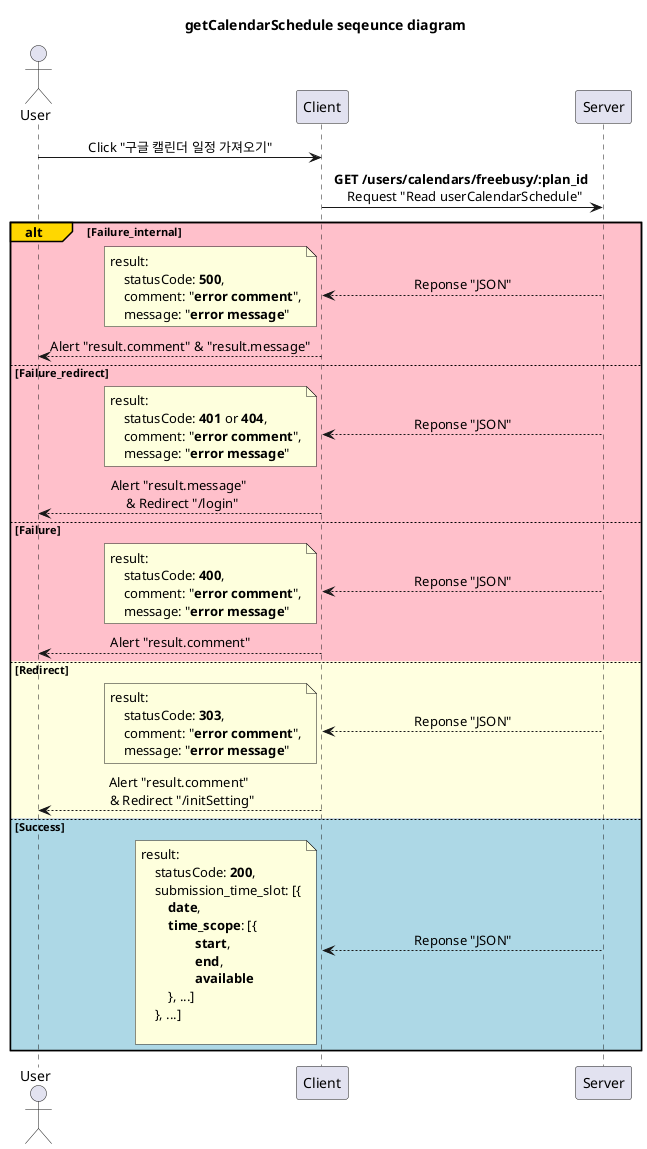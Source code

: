 @startuml getCalendarSchedule
'http://localhost:3000/submitSchedule

title getCalendarSchedule seqeunce diagram

skinparam SequenceMessageAlignment center

participant Server order 30
participant Client order 20
actor User order 10

User -> Client: Click "구글 캘린더 일정 가져오기"

Client -> Server: **GET /users/calendars/freebusy/:plan_id** \n Request "Read userCalendarSchedule"

alt#Gold #Pink Failure_internal
    Client <-- Server: Reponse "JSON"
    note left
        result:
            statusCode: **500**,
            comment: "**error comment**",
            message: "**error message**"
    end note
    User <-- Client: Alert "result.comment" & "result.message"

else #Pink Failure_redirect
    Client <-- Server: Reponse "JSON"
    note left
        result:
            statusCode: **401** or **404**,
            comment: "**error comment**",
            message: "**error message**"
    end note
    User <-- Client: Alert "result.message" \n & Redirect "/login"

else #Pink Failure
    Client <-- Server: Reponse "JSON"
    note left
        result:
            statusCode: **400**,
            comment: "**error comment**",
            message: "**error message**"
    end note
    User <-- Client: Alert "result.comment"

else #LightYellow Redirect
    Client <-- Server: Reponse "JSON"
    note left
        result:
            statusCode: **303**,
            comment: "**error comment**",
            message: "**error message**"
    end note
    User <-- Client: Alert "result.comment" \n & Redirect "/initSetting"

else #LightBlue Success
    Client <-- Server: Reponse "JSON"
    note left
        result:
            statusCode: **200**,
            submission_time_slot: [{
                **date**,
                **time_scope**: [{
                        **start**,
                        **end**,
                        **available**
                }, ...]
            }, ...]

    end note

end

@enduml